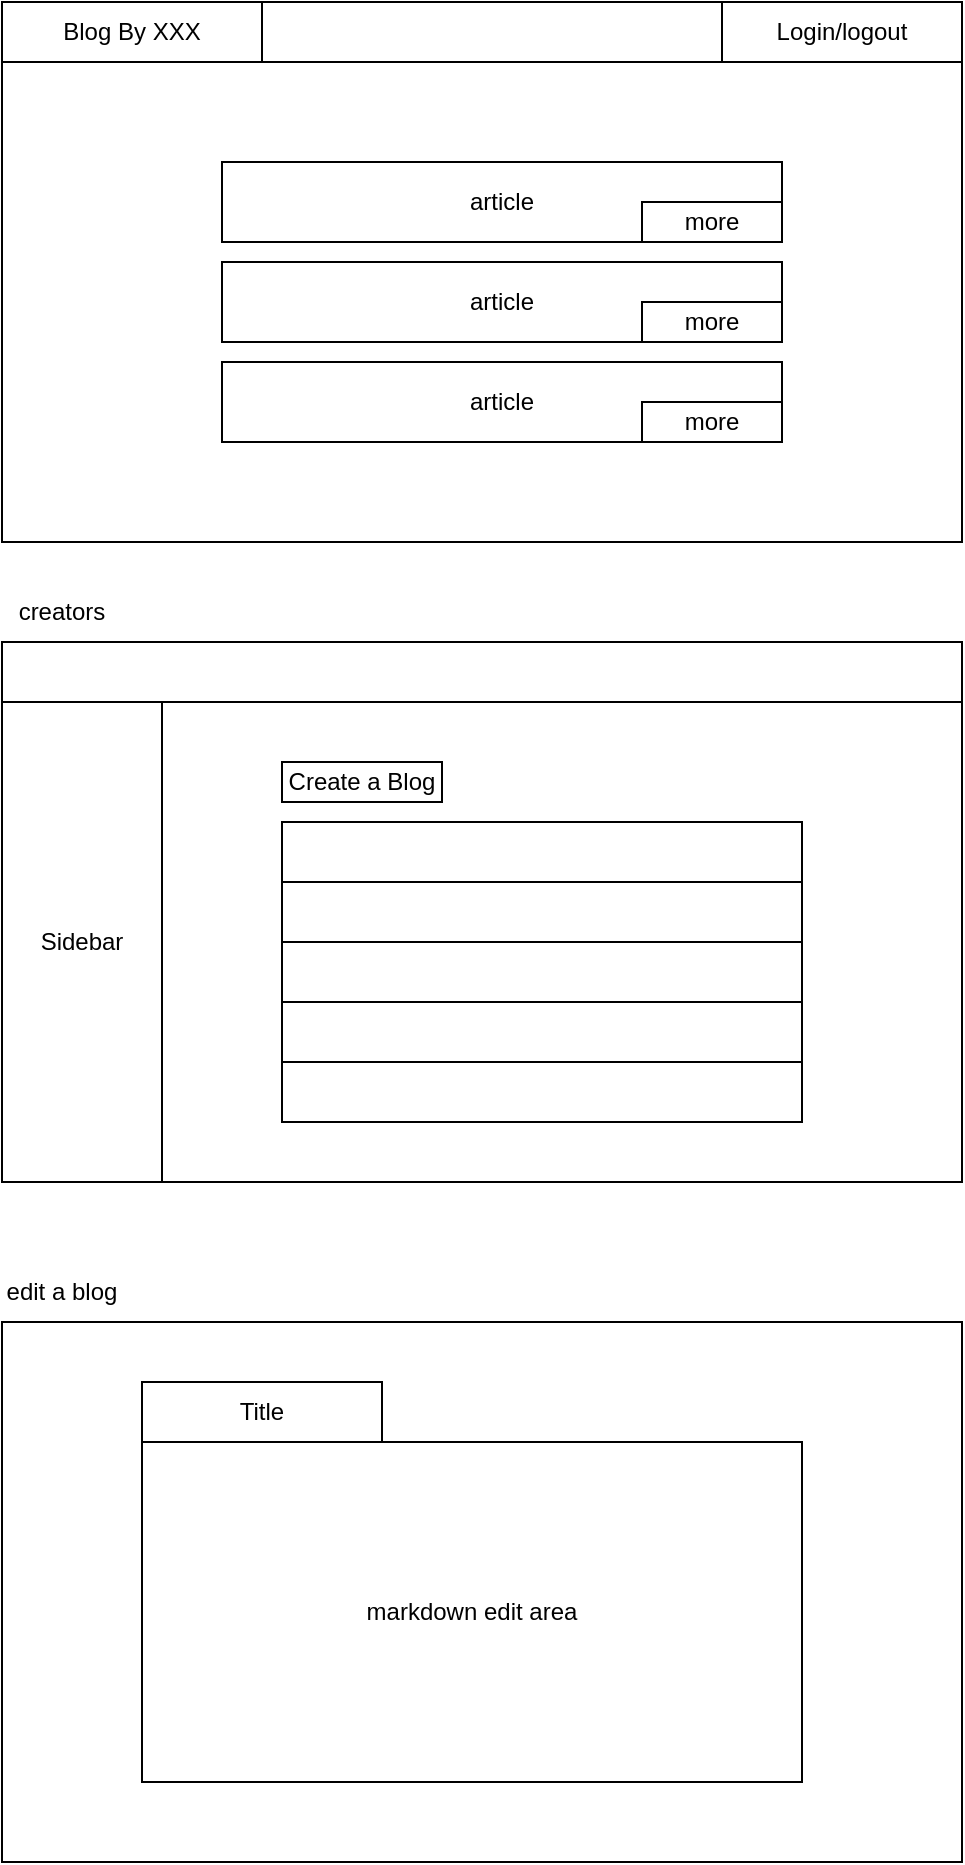 <mxfile>
    <diagram id="ti7i5tTEBsyVOITe4M-e" name="Page-1">
        <mxGraphModel dx="736" dy="375" grid="1" gridSize="10" guides="1" tooltips="1" connect="1" arrows="1" fold="1" page="1" pageScale="1" pageWidth="850" pageHeight="1100" math="0" shadow="0">
            <root>
                <mxCell id="0"/>
                <mxCell id="1" parent="0"/>
                <mxCell id="2" value="" style="rounded=0;whiteSpace=wrap;html=1;" vertex="1" parent="1">
                    <mxGeometry x="130" y="80" width="480" height="270" as="geometry"/>
                </mxCell>
                <mxCell id="3" value="Blog By XXX" style="rounded=0;whiteSpace=wrap;html=1;" vertex="1" parent="1">
                    <mxGeometry x="130" y="80" width="130" height="30" as="geometry"/>
                </mxCell>
                <mxCell id="4" value="Login/logout" style="rounded=0;whiteSpace=wrap;html=1;" vertex="1" parent="1">
                    <mxGeometry x="490" y="80" width="120" height="30" as="geometry"/>
                </mxCell>
                <mxCell id="5" value="article" style="rounded=0;whiteSpace=wrap;html=1;" vertex="1" parent="1">
                    <mxGeometry x="240" y="160" width="280" height="40" as="geometry"/>
                </mxCell>
                <mxCell id="6" value="article" style="rounded=0;whiteSpace=wrap;html=1;" vertex="1" parent="1">
                    <mxGeometry x="240" y="210" width="280" height="40" as="geometry"/>
                </mxCell>
                <mxCell id="7" value="article" style="rounded=0;whiteSpace=wrap;html=1;" vertex="1" parent="1">
                    <mxGeometry x="240" y="260" width="280" height="40" as="geometry"/>
                </mxCell>
                <mxCell id="8" value="" style="rounded=0;whiteSpace=wrap;html=1;" vertex="1" parent="1">
                    <mxGeometry x="130" y="400" width="480" height="270" as="geometry"/>
                </mxCell>
                <mxCell id="9" value="creators" style="text;html=1;strokeColor=none;fillColor=none;align=center;verticalAlign=middle;whiteSpace=wrap;rounded=0;" vertex="1" parent="1">
                    <mxGeometry x="130" y="370" width="60" height="30" as="geometry"/>
                </mxCell>
                <mxCell id="10" value="" style="rounded=0;whiteSpace=wrap;html=1;" vertex="1" parent="1">
                    <mxGeometry x="130" y="400" width="480" height="30" as="geometry"/>
                </mxCell>
                <mxCell id="11" value="Sidebar" style="rounded=0;whiteSpace=wrap;html=1;" vertex="1" parent="1">
                    <mxGeometry x="130" y="430" width="80" height="240" as="geometry"/>
                </mxCell>
                <mxCell id="12" value="" style="rounded=0;whiteSpace=wrap;html=1;" vertex="1" parent="1">
                    <mxGeometry x="270" y="490" width="260" height="150" as="geometry"/>
                </mxCell>
                <mxCell id="13" value="Create a Blog" style="rounded=0;whiteSpace=wrap;html=1;" vertex="1" parent="1">
                    <mxGeometry x="270" y="460" width="80" height="20" as="geometry"/>
                </mxCell>
                <mxCell id="14" value="" style="rounded=0;whiteSpace=wrap;html=1;" vertex="1" parent="1">
                    <mxGeometry x="260" y="80" width="230" height="30" as="geometry"/>
                </mxCell>
                <mxCell id="15" value="more" style="rounded=0;whiteSpace=wrap;html=1;" vertex="1" parent="1">
                    <mxGeometry x="450" y="180" width="70" height="20" as="geometry"/>
                </mxCell>
                <mxCell id="16" value="more" style="rounded=0;whiteSpace=wrap;html=1;" vertex="1" parent="1">
                    <mxGeometry x="450" y="230" width="70" height="20" as="geometry"/>
                </mxCell>
                <mxCell id="17" value="more" style="rounded=0;whiteSpace=wrap;html=1;" vertex="1" parent="1">
                    <mxGeometry x="450" y="280" width="70" height="20" as="geometry"/>
                </mxCell>
                <mxCell id="18" value="" style="rounded=0;whiteSpace=wrap;html=1;" vertex="1" parent="1">
                    <mxGeometry x="270" y="490" width="260" height="30" as="geometry"/>
                </mxCell>
                <mxCell id="19" value="" style="rounded=0;whiteSpace=wrap;html=1;" vertex="1" parent="1">
                    <mxGeometry x="270" y="520" width="260" height="30" as="geometry"/>
                </mxCell>
                <mxCell id="20" value="" style="rounded=0;whiteSpace=wrap;html=1;" vertex="1" parent="1">
                    <mxGeometry x="270" y="610" width="260" height="30" as="geometry"/>
                </mxCell>
                <mxCell id="21" value="" style="rounded=0;whiteSpace=wrap;html=1;" vertex="1" parent="1">
                    <mxGeometry x="270" y="580" width="260" height="30" as="geometry"/>
                </mxCell>
                <mxCell id="22" value="" style="rounded=0;whiteSpace=wrap;html=1;" vertex="1" parent="1">
                    <mxGeometry x="130" y="740" width="480" height="270" as="geometry"/>
                </mxCell>
                <mxCell id="23" value="edit a blog" style="text;html=1;strokeColor=none;fillColor=none;align=center;verticalAlign=middle;whiteSpace=wrap;rounded=0;" vertex="1" parent="1">
                    <mxGeometry x="130" y="710" width="60" height="30" as="geometry"/>
                </mxCell>
                <mxCell id="24" value="markdown edit area" style="rounded=0;whiteSpace=wrap;html=1;" vertex="1" parent="1">
                    <mxGeometry x="200" y="800" width="330" height="170" as="geometry"/>
                </mxCell>
                <mxCell id="25" value="Title" style="rounded=0;whiteSpace=wrap;html=1;" vertex="1" parent="1">
                    <mxGeometry x="200" y="770" width="120" height="30" as="geometry"/>
                </mxCell>
            </root>
        </mxGraphModel>
    </diagram>
</mxfile>